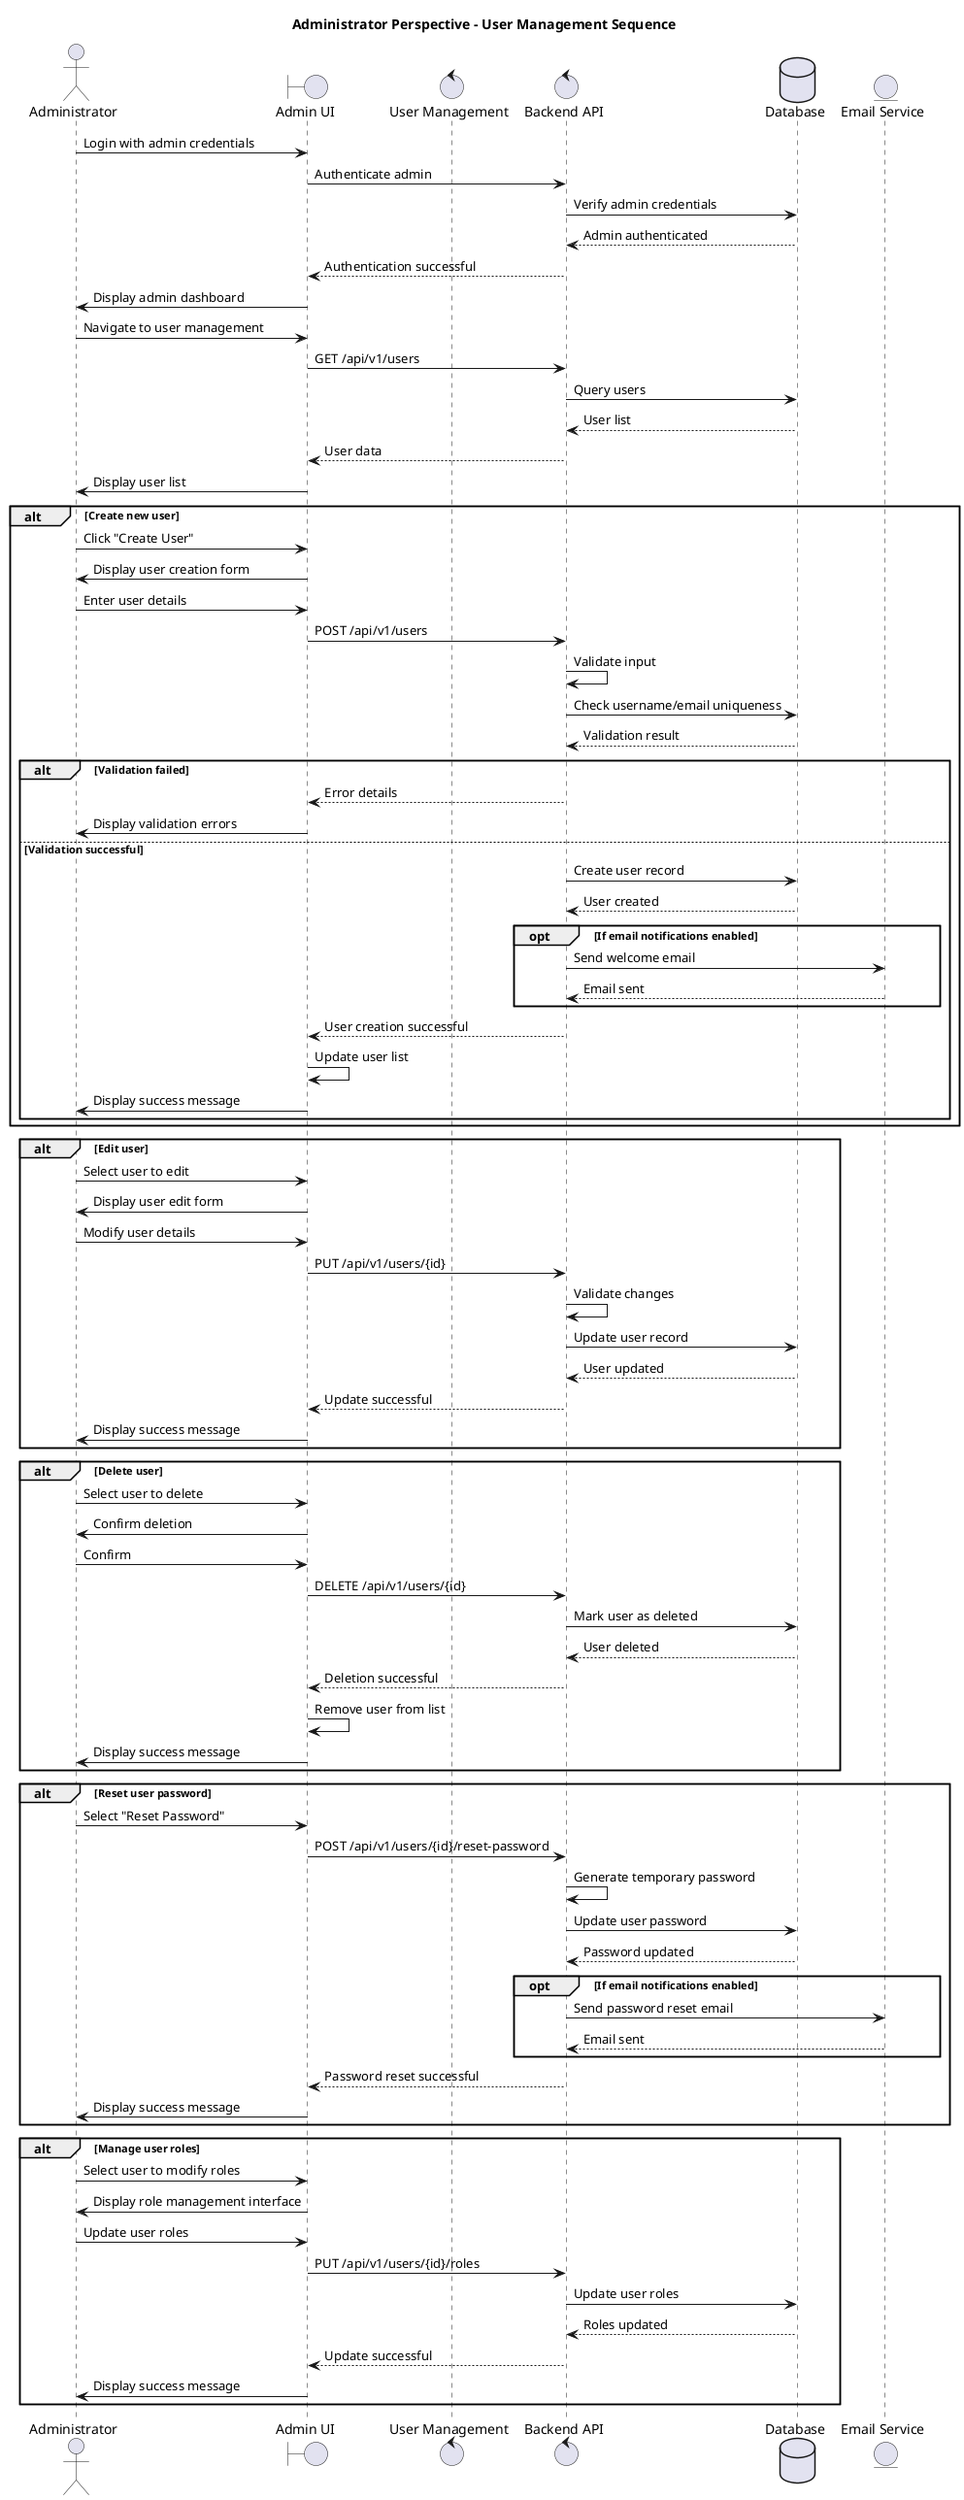 @startuml Admin_User_Management
title Administrator Perspective - User Management Sequence

actor "Administrator" as Admin
boundary "Admin UI" as AdminUI
control "User Management" as UserMgmt
control "Backend API" as API
database "Database" as DB
entity "Email Service" as Email

Admin -> AdminUI: Login with admin credentials
AdminUI -> API: Authenticate admin
API -> DB: Verify admin credentials
DB --> API: Admin authenticated
API --> AdminUI: Authentication successful
AdminUI -> Admin: Display admin dashboard

Admin -> AdminUI: Navigate to user management
AdminUI -> API: GET /api/v1/users
API -> DB: Query users
DB --> API: User list
API --> AdminUI: User data
AdminUI -> Admin: Display user list

alt Create new user
    Admin -> AdminUI: Click "Create User"
    AdminUI -> Admin: Display user creation form
    Admin -> AdminUI: Enter user details
    AdminUI -> API: POST /api/v1/users
    API -> API: Validate input
    API -> DB: Check username/email uniqueness
    DB --> API: Validation result
    
    alt Validation failed
        API --> AdminUI: Error details
        AdminUI -> Admin: Display validation errors
    else Validation successful
        API -> DB: Create user record
        DB --> API: User created
        
        opt If email notifications enabled
            API -> Email: Send welcome email
            Email --> API: Email sent
        end
        
        API --> AdminUI: User creation successful
        AdminUI -> AdminUI: Update user list
        AdminUI -> Admin: Display success message
    end
end

alt Edit user
    Admin -> AdminUI: Select user to edit
    AdminUI -> Admin: Display user edit form
    Admin -> AdminUI: Modify user details
    AdminUI -> API: PUT /api/v1/users/{id}
    API -> API: Validate changes
    API -> DB: Update user record
    DB --> API: User updated
    API --> AdminUI: Update successful
    AdminUI -> Admin: Display success message
end

alt Delete user
    Admin -> AdminUI: Select user to delete
    AdminUI -> Admin: Confirm deletion
    Admin -> AdminUI: Confirm
    AdminUI -> API: DELETE /api/v1/users/{id}
    API -> DB: Mark user as deleted
    DB --> API: User deleted
    API --> AdminUI: Deletion successful
    AdminUI -> AdminUI: Remove user from list
    AdminUI -> Admin: Display success message
end

alt Reset user password
    Admin -> AdminUI: Select "Reset Password"
    AdminUI -> API: POST /api/v1/users/{id}/reset-password
    API -> API: Generate temporary password
    API -> DB: Update user password
    DB --> API: Password updated
    
    opt If email notifications enabled
        API -> Email: Send password reset email
        Email --> API: Email sent
    end
    
    API --> AdminUI: Password reset successful
    AdminUI -> Admin: Display success message
end

alt Manage user roles
    Admin -> AdminUI: Select user to modify roles
    AdminUI -> Admin: Display role management interface
    Admin -> AdminUI: Update user roles
    AdminUI -> API: PUT /api/v1/users/{id}/roles
    API -> DB: Update user roles
    DB --> API: Roles updated
    API --> AdminUI: Update successful
    AdminUI -> Admin: Display success message
end

@enduml